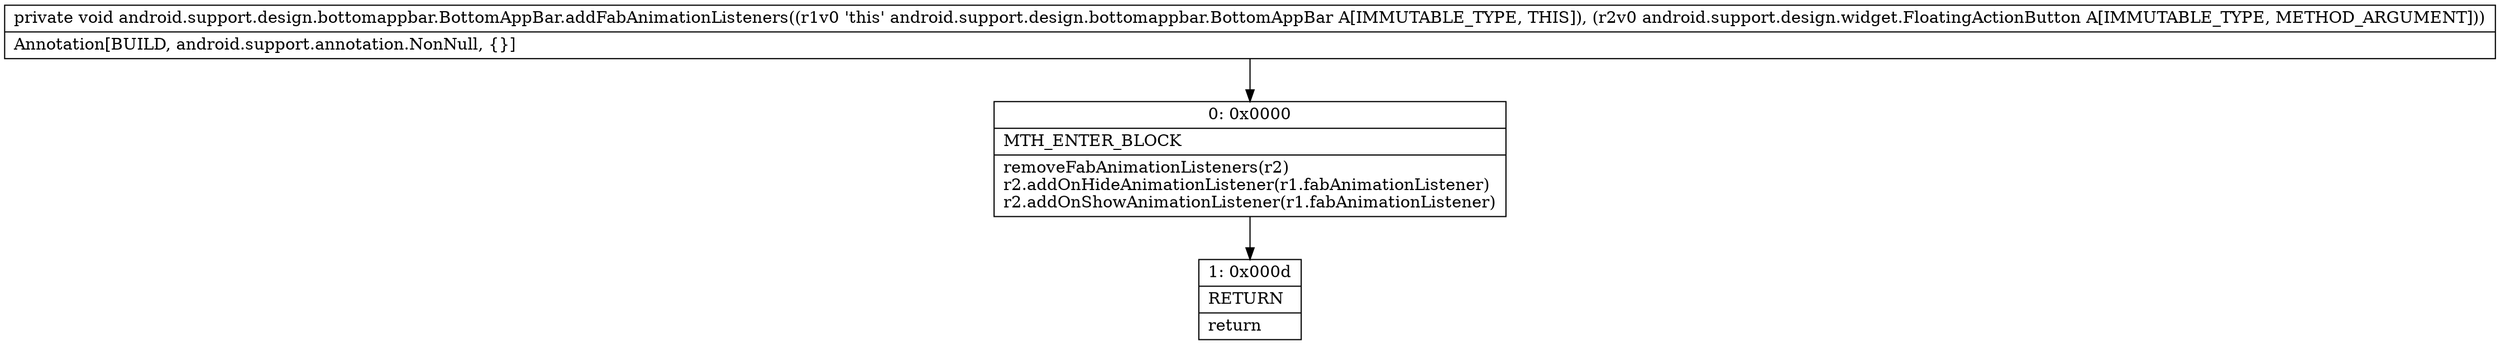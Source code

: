digraph "CFG forandroid.support.design.bottomappbar.BottomAppBar.addFabAnimationListeners(Landroid\/support\/design\/widget\/FloatingActionButton;)V" {
Node_0 [shape=record,label="{0\:\ 0x0000|MTH_ENTER_BLOCK\l|removeFabAnimationListeners(r2)\lr2.addOnHideAnimationListener(r1.fabAnimationListener)\lr2.addOnShowAnimationListener(r1.fabAnimationListener)\l}"];
Node_1 [shape=record,label="{1\:\ 0x000d|RETURN\l|return\l}"];
MethodNode[shape=record,label="{private void android.support.design.bottomappbar.BottomAppBar.addFabAnimationListeners((r1v0 'this' android.support.design.bottomappbar.BottomAppBar A[IMMUTABLE_TYPE, THIS]), (r2v0 android.support.design.widget.FloatingActionButton A[IMMUTABLE_TYPE, METHOD_ARGUMENT]))  | Annotation[BUILD, android.support.annotation.NonNull, \{\}]\l}"];
MethodNode -> Node_0;
Node_0 -> Node_1;
}

